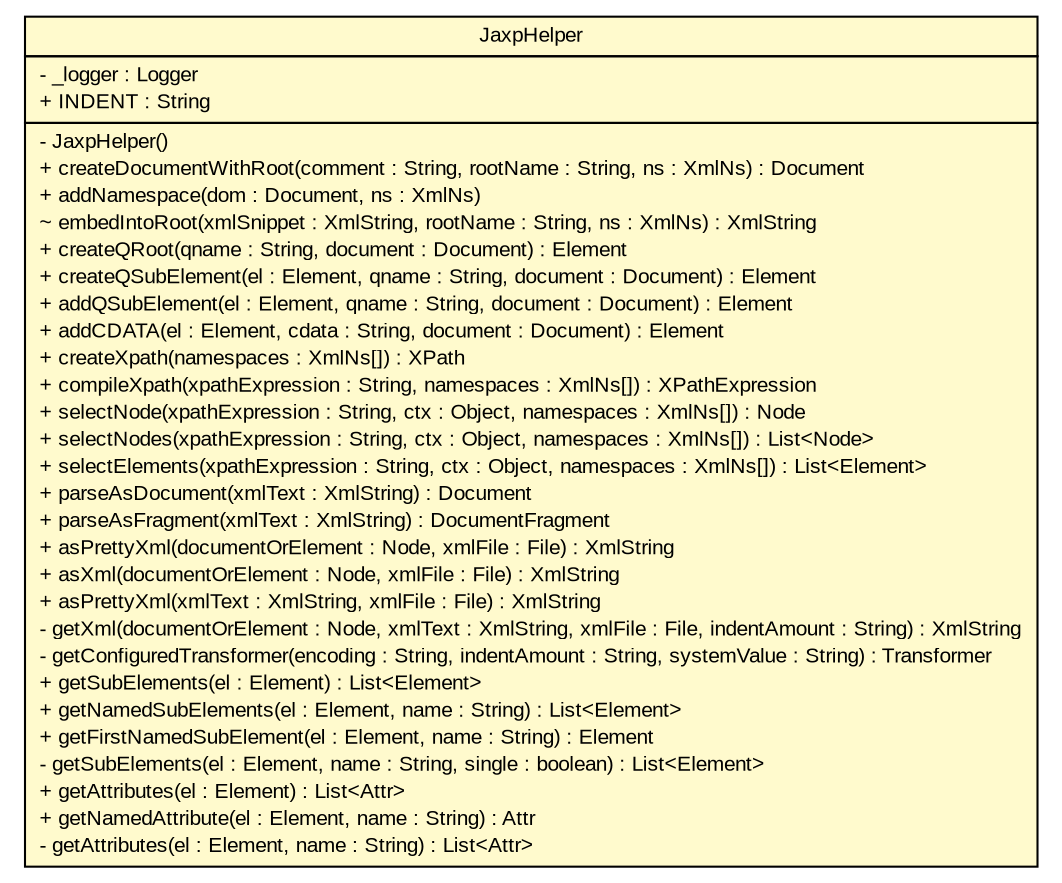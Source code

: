 #!/usr/local/bin/dot
#
# Class diagram 
# Generated by UMLGraph version R5_6_6-6-g3bdff0 (http://www.umlgraph.org/)
#

digraph G {
	edge [fontname="arial",fontsize=10,labelfontname="arial",labelfontsize=10];
	node [fontname="arial",fontsize=10,shape=plaintext];
	nodesep=0.25;
	ranksep=0.5;
	// org.tanjakostic.jcleancim.xml.JaxpHelper
	c130429 [label=<<table title="org.tanjakostic.jcleancim.xml.JaxpHelper" border="0" cellborder="1" cellspacing="0" cellpadding="2" port="p" bgcolor="lemonChiffon" href="./JaxpHelper.html">
		<tr><td><table border="0" cellspacing="0" cellpadding="1">
<tr><td align="center" balign="center"> JaxpHelper </td></tr>
		</table></td></tr>
		<tr><td><table border="0" cellspacing="0" cellpadding="1">
<tr><td align="left" balign="left"> - _logger : Logger </td></tr>
<tr><td align="left" balign="left"> + INDENT : String </td></tr>
		</table></td></tr>
		<tr><td><table border="0" cellspacing="0" cellpadding="1">
<tr><td align="left" balign="left"> - JaxpHelper() </td></tr>
<tr><td align="left" balign="left"> + createDocumentWithRoot(comment : String, rootName : String, ns : XmlNs) : Document </td></tr>
<tr><td align="left" balign="left"> + addNamespace(dom : Document, ns : XmlNs) </td></tr>
<tr><td align="left" balign="left"> ~ embedIntoRoot(xmlSnippet : XmlString, rootName : String, ns : XmlNs) : XmlString </td></tr>
<tr><td align="left" balign="left"> + createQRoot(qname : String, document : Document) : Element </td></tr>
<tr><td align="left" balign="left"> + createQSubElement(el : Element, qname : String, document : Document) : Element </td></tr>
<tr><td align="left" balign="left"> + addQSubElement(el : Element, qname : String, document : Document) : Element </td></tr>
<tr><td align="left" balign="left"> + addCDATA(el : Element, cdata : String, document : Document) : Element </td></tr>
<tr><td align="left" balign="left"> + createXpath(namespaces : XmlNs[]) : XPath </td></tr>
<tr><td align="left" balign="left"> + compileXpath(xpathExpression : String, namespaces : XmlNs[]) : XPathExpression </td></tr>
<tr><td align="left" balign="left"> + selectNode(xpathExpression : String, ctx : Object, namespaces : XmlNs[]) : Node </td></tr>
<tr><td align="left" balign="left"> + selectNodes(xpathExpression : String, ctx : Object, namespaces : XmlNs[]) : List&lt;Node&gt; </td></tr>
<tr><td align="left" balign="left"> + selectElements(xpathExpression : String, ctx : Object, namespaces : XmlNs[]) : List&lt;Element&gt; </td></tr>
<tr><td align="left" balign="left"> + parseAsDocument(xmlText : XmlString) : Document </td></tr>
<tr><td align="left" balign="left"> + parseAsFragment(xmlText : XmlString) : DocumentFragment </td></tr>
<tr><td align="left" balign="left"> + asPrettyXml(documentOrElement : Node, xmlFile : File) : XmlString </td></tr>
<tr><td align="left" balign="left"> + asXml(documentOrElement : Node, xmlFile : File) : XmlString </td></tr>
<tr><td align="left" balign="left"> + asPrettyXml(xmlText : XmlString, xmlFile : File) : XmlString </td></tr>
<tr><td align="left" balign="left"> - getXml(documentOrElement : Node, xmlText : XmlString, xmlFile : File, indentAmount : String) : XmlString </td></tr>
<tr><td align="left" balign="left"> - getConfiguredTransformer(encoding : String, indentAmount : String, systemValue : String) : Transformer </td></tr>
<tr><td align="left" balign="left"> + getSubElements(el : Element) : List&lt;Element&gt; </td></tr>
<tr><td align="left" balign="left"> + getNamedSubElements(el : Element, name : String) : List&lt;Element&gt; </td></tr>
<tr><td align="left" balign="left"> + getFirstNamedSubElement(el : Element, name : String) : Element </td></tr>
<tr><td align="left" balign="left"> - getSubElements(el : Element, name : String, single : boolean) : List&lt;Element&gt; </td></tr>
<tr><td align="left" balign="left"> + getAttributes(el : Element) : List&lt;Attr&gt; </td></tr>
<tr><td align="left" balign="left"> + getNamedAttribute(el : Element, name : String) : Attr </td></tr>
<tr><td align="left" balign="left"> - getAttributes(el : Element, name : String) : List&lt;Attr&gt; </td></tr>
		</table></td></tr>
		</table>>, URL="./JaxpHelper.html", fontname="arial", fontcolor="black", fontsize=10.0];
}

